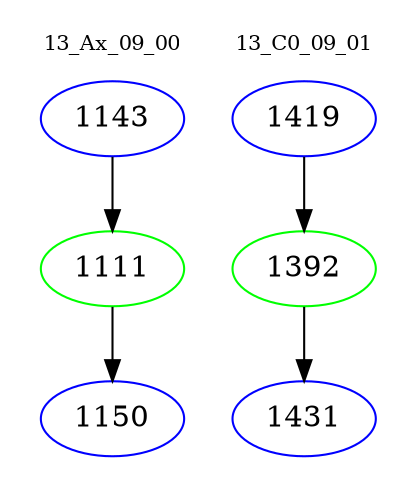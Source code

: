 digraph{
subgraph cluster_0 {
color = white
label = "13_Ax_09_00";
fontsize=10;
T0_1143 [label="1143", color="blue"]
T0_1143 -> T0_1111 [color="black"]
T0_1111 [label="1111", color="green"]
T0_1111 -> T0_1150 [color="black"]
T0_1150 [label="1150", color="blue"]
}
subgraph cluster_1 {
color = white
label = "13_C0_09_01";
fontsize=10;
T1_1419 [label="1419", color="blue"]
T1_1419 -> T1_1392 [color="black"]
T1_1392 [label="1392", color="green"]
T1_1392 -> T1_1431 [color="black"]
T1_1431 [label="1431", color="blue"]
}
}

